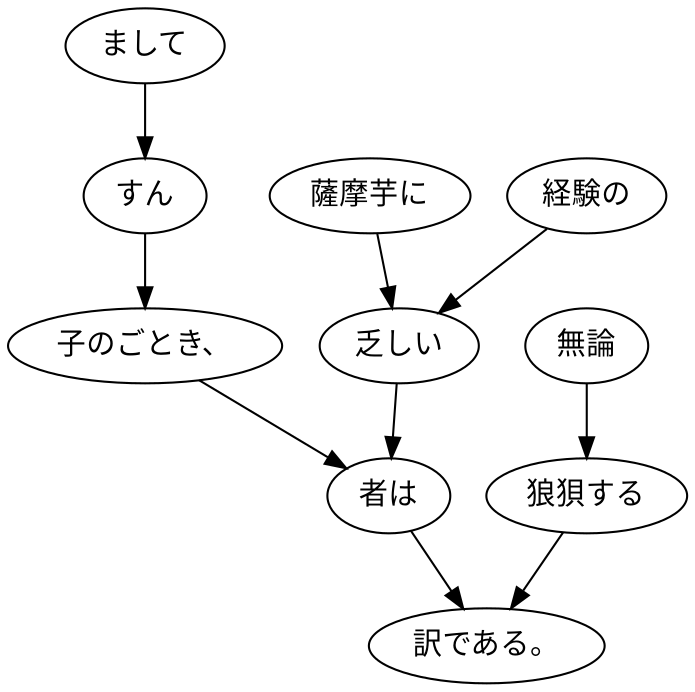 digraph graph6654 {
	node0 [label="まして"];
	node1 [label="すん"];
	node2 [label="子のごとき、"];
	node3 [label="薩摩芋に"];
	node4 [label="経験の"];
	node5 [label="乏しい"];
	node6 [label="者は"];
	node7 [label="無論"];
	node8 [label="狼狽する"];
	node9 [label="訳である。"];
	node0 -> node1;
	node1 -> node2;
	node2 -> node6;
	node3 -> node5;
	node4 -> node5;
	node5 -> node6;
	node6 -> node9;
	node7 -> node8;
	node8 -> node9;
}

